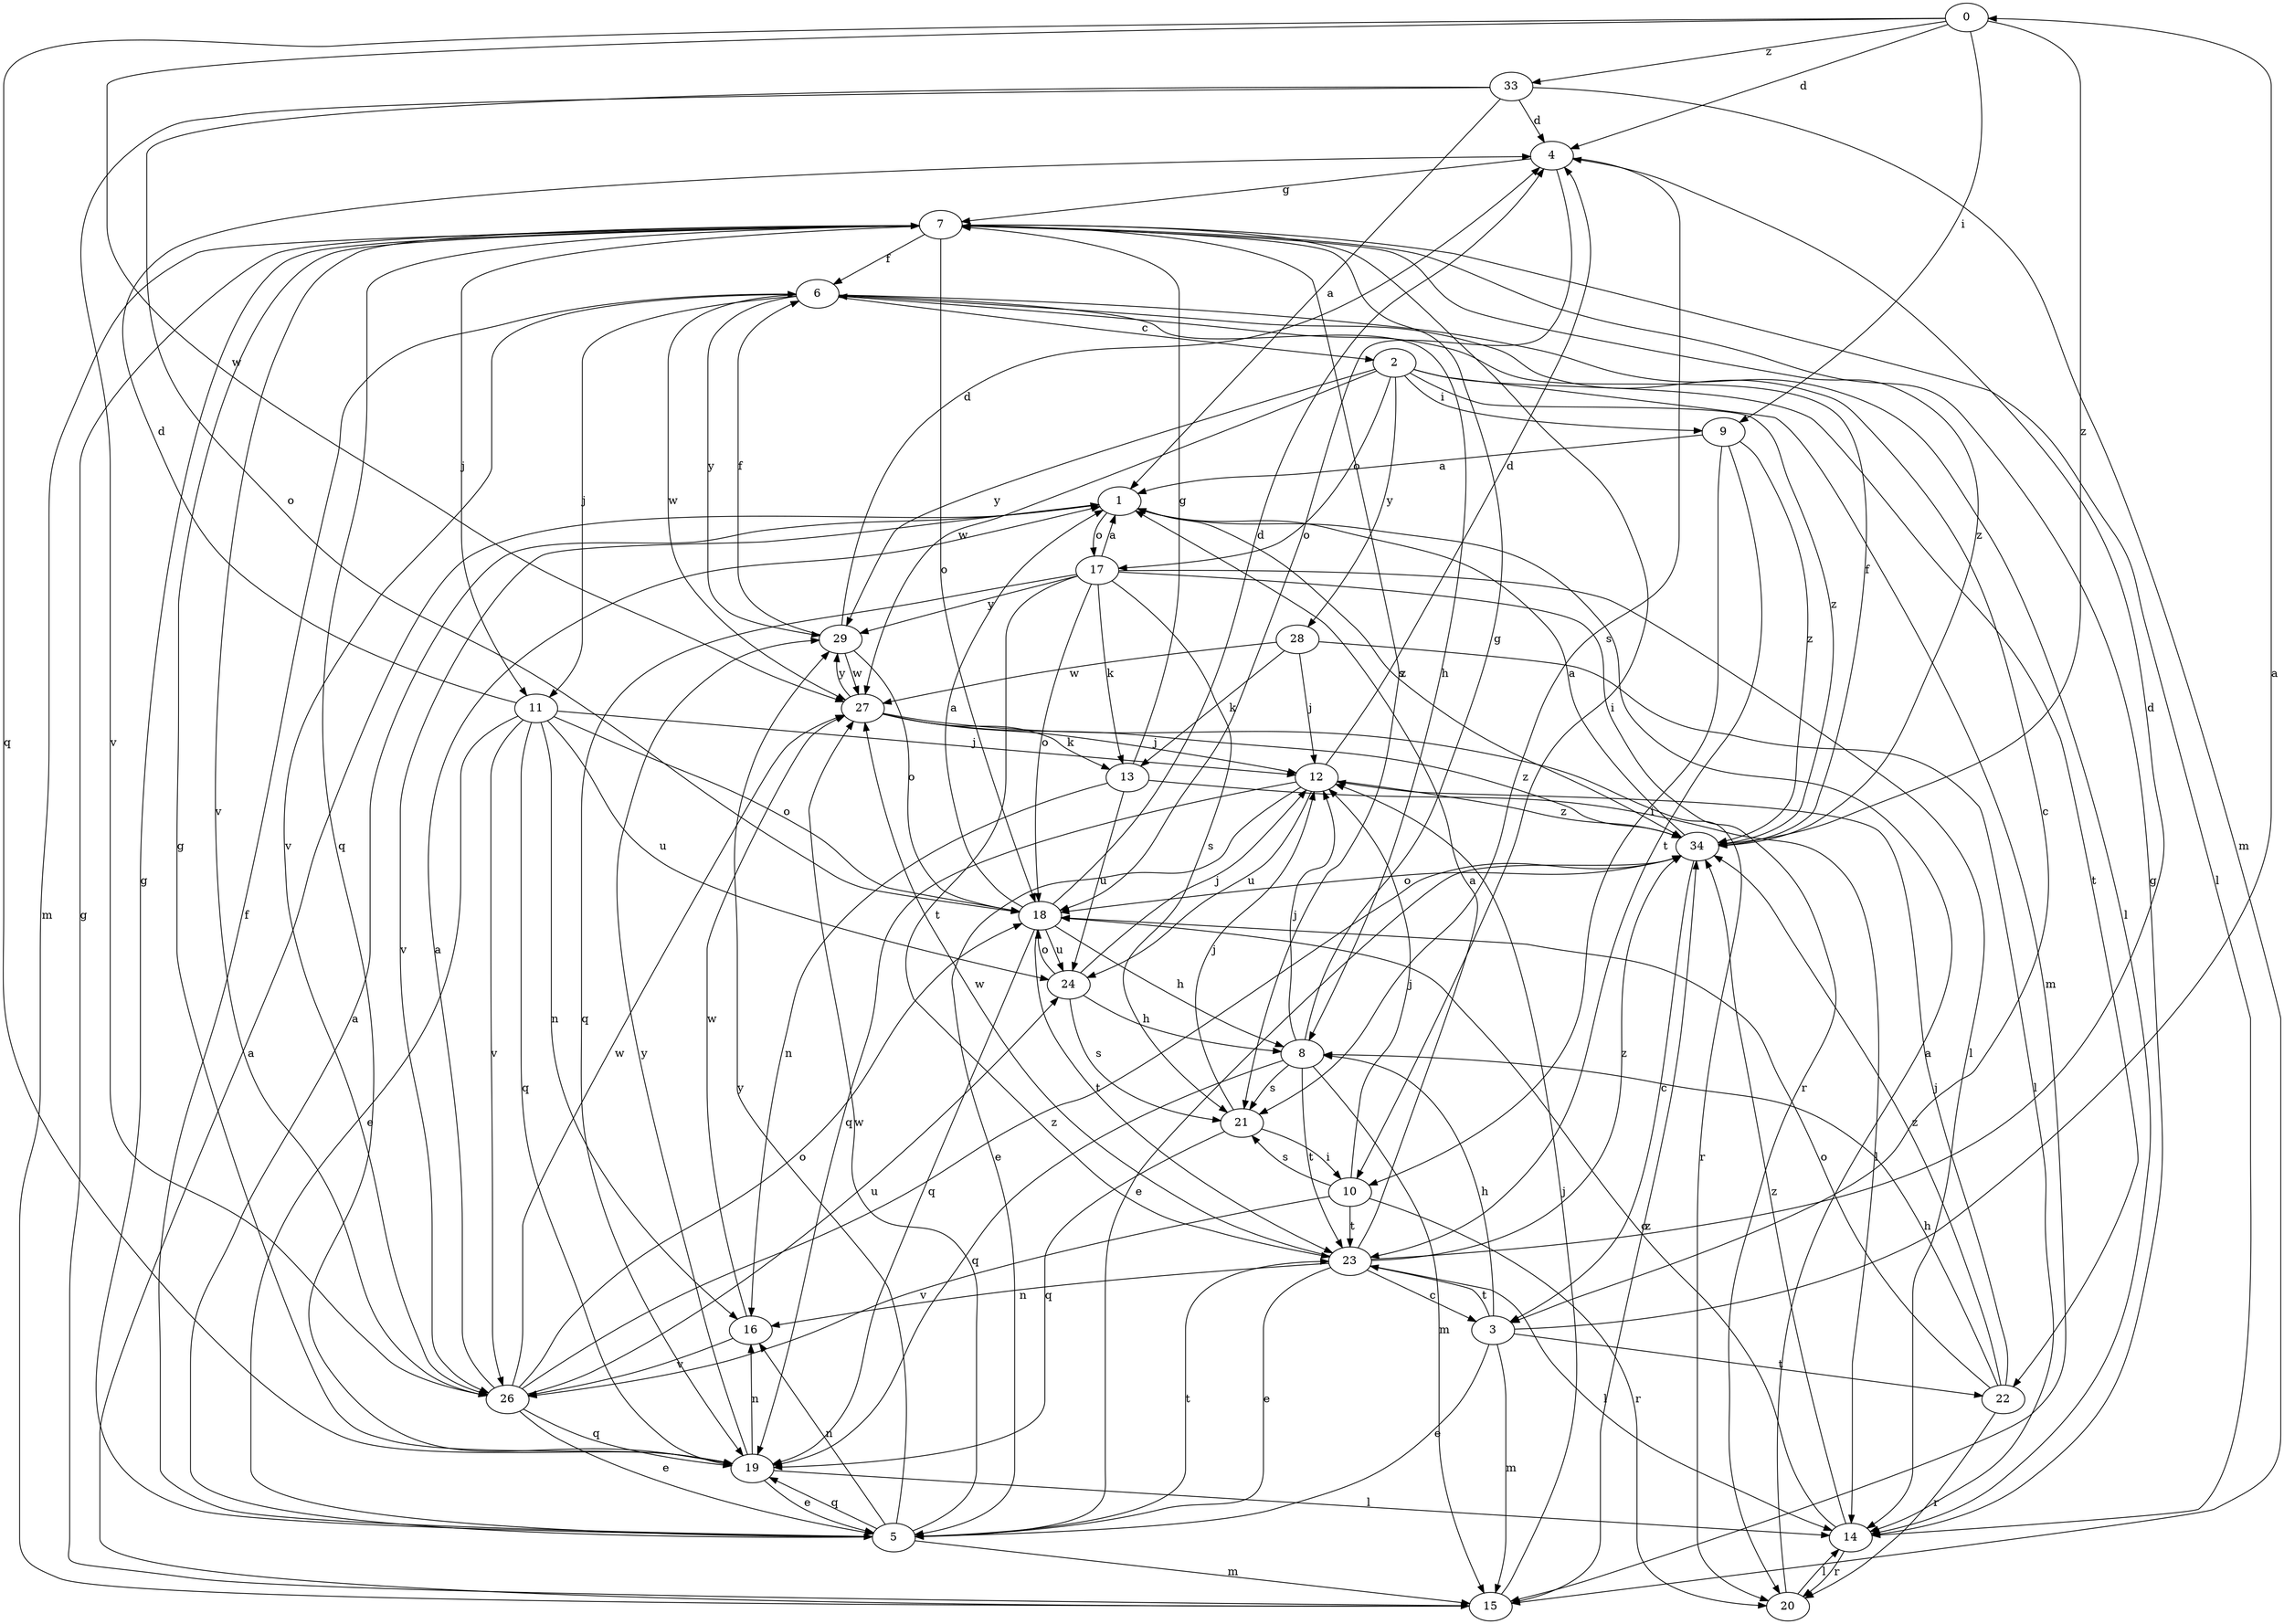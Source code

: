 strict digraph  {
0;
1;
2;
3;
4;
5;
6;
7;
8;
9;
10;
11;
12;
13;
14;
15;
16;
17;
18;
19;
20;
21;
22;
23;
24;
26;
27;
28;
29;
33;
34;
0 -> 4  [label=d];
0 -> 9  [label=i];
0 -> 19  [label=q];
0 -> 27  [label=w];
0 -> 33  [label=z];
0 -> 34  [label=z];
1 -> 17  [label=o];
1 -> 26  [label=v];
1 -> 34  [label=z];
2 -> 9  [label=i];
2 -> 15  [label=m];
2 -> 17  [label=o];
2 -> 22  [label=t];
2 -> 27  [label=w];
2 -> 28  [label=y];
2 -> 29  [label=y];
2 -> 34  [label=z];
3 -> 0  [label=a];
3 -> 5  [label=e];
3 -> 8  [label=h];
3 -> 15  [label=m];
3 -> 22  [label=t];
3 -> 23  [label=t];
4 -> 7  [label=g];
4 -> 18  [label=o];
4 -> 21  [label=s];
5 -> 1  [label=a];
5 -> 6  [label=f];
5 -> 7  [label=g];
5 -> 15  [label=m];
5 -> 16  [label=n];
5 -> 19  [label=q];
5 -> 23  [label=t];
5 -> 27  [label=w];
5 -> 29  [label=y];
6 -> 2  [label=c];
6 -> 3  [label=c];
6 -> 8  [label=h];
6 -> 11  [label=j];
6 -> 14  [label=l];
6 -> 26  [label=v];
6 -> 27  [label=w];
6 -> 29  [label=y];
7 -> 6  [label=f];
7 -> 10  [label=i];
7 -> 11  [label=j];
7 -> 14  [label=l];
7 -> 15  [label=m];
7 -> 18  [label=o];
7 -> 19  [label=q];
7 -> 21  [label=s];
7 -> 26  [label=v];
7 -> 34  [label=z];
8 -> 7  [label=g];
8 -> 12  [label=j];
8 -> 15  [label=m];
8 -> 19  [label=q];
8 -> 21  [label=s];
8 -> 23  [label=t];
9 -> 1  [label=a];
9 -> 10  [label=i];
9 -> 23  [label=t];
9 -> 34  [label=z];
10 -> 12  [label=j];
10 -> 20  [label=r];
10 -> 21  [label=s];
10 -> 23  [label=t];
10 -> 26  [label=v];
11 -> 4  [label=d];
11 -> 5  [label=e];
11 -> 12  [label=j];
11 -> 16  [label=n];
11 -> 18  [label=o];
11 -> 19  [label=q];
11 -> 24  [label=u];
11 -> 26  [label=v];
12 -> 4  [label=d];
12 -> 5  [label=e];
12 -> 19  [label=q];
12 -> 24  [label=u];
12 -> 34  [label=z];
13 -> 7  [label=g];
13 -> 14  [label=l];
13 -> 16  [label=n];
13 -> 24  [label=u];
14 -> 7  [label=g];
14 -> 18  [label=o];
14 -> 20  [label=r];
14 -> 34  [label=z];
15 -> 1  [label=a];
15 -> 7  [label=g];
15 -> 12  [label=j];
15 -> 34  [label=z];
16 -> 26  [label=v];
16 -> 27  [label=w];
17 -> 1  [label=a];
17 -> 13  [label=k];
17 -> 14  [label=l];
17 -> 18  [label=o];
17 -> 19  [label=q];
17 -> 20  [label=r];
17 -> 21  [label=s];
17 -> 23  [label=t];
17 -> 29  [label=y];
18 -> 1  [label=a];
18 -> 4  [label=d];
18 -> 8  [label=h];
18 -> 19  [label=q];
18 -> 23  [label=t];
18 -> 24  [label=u];
19 -> 5  [label=e];
19 -> 7  [label=g];
19 -> 14  [label=l];
19 -> 16  [label=n];
19 -> 29  [label=y];
20 -> 1  [label=a];
20 -> 14  [label=l];
21 -> 10  [label=i];
21 -> 12  [label=j];
21 -> 19  [label=q];
22 -> 8  [label=h];
22 -> 12  [label=j];
22 -> 18  [label=o];
22 -> 20  [label=r];
22 -> 34  [label=z];
23 -> 1  [label=a];
23 -> 3  [label=c];
23 -> 4  [label=d];
23 -> 5  [label=e];
23 -> 14  [label=l];
23 -> 16  [label=n];
23 -> 27  [label=w];
23 -> 34  [label=z];
24 -> 8  [label=h];
24 -> 12  [label=j];
24 -> 18  [label=o];
24 -> 21  [label=s];
26 -> 1  [label=a];
26 -> 5  [label=e];
26 -> 18  [label=o];
26 -> 19  [label=q];
26 -> 24  [label=u];
26 -> 27  [label=w];
26 -> 34  [label=z];
27 -> 12  [label=j];
27 -> 13  [label=k];
27 -> 20  [label=r];
27 -> 29  [label=y];
27 -> 34  [label=z];
28 -> 12  [label=j];
28 -> 13  [label=k];
28 -> 14  [label=l];
28 -> 27  [label=w];
29 -> 4  [label=d];
29 -> 6  [label=f];
29 -> 18  [label=o];
29 -> 27  [label=w];
33 -> 1  [label=a];
33 -> 4  [label=d];
33 -> 15  [label=m];
33 -> 18  [label=o];
33 -> 26  [label=v];
34 -> 1  [label=a];
34 -> 3  [label=c];
34 -> 5  [label=e];
34 -> 6  [label=f];
34 -> 18  [label=o];
}
